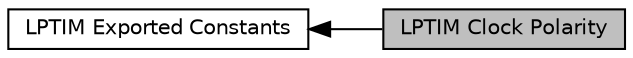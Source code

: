 digraph "LPTIM Clock Polarity"
{
  edge [fontname="Helvetica",fontsize="10",labelfontname="Helvetica",labelfontsize="10"];
  node [fontname="Helvetica",fontsize="10",shape=record];
  rankdir=LR;
  Node0 [label="LPTIM Clock Polarity",height=0.2,width=0.4,color="black", fillcolor="grey75", style="filled", fontcolor="black"];
  Node1 [label="LPTIM Exported Constants",height=0.2,width=0.4,color="black", fillcolor="white", style="filled",URL="$group___l_p_t_i_m___exported___constants.html"];
  Node1->Node0 [shape=plaintext, dir="back", style="solid"];
}
